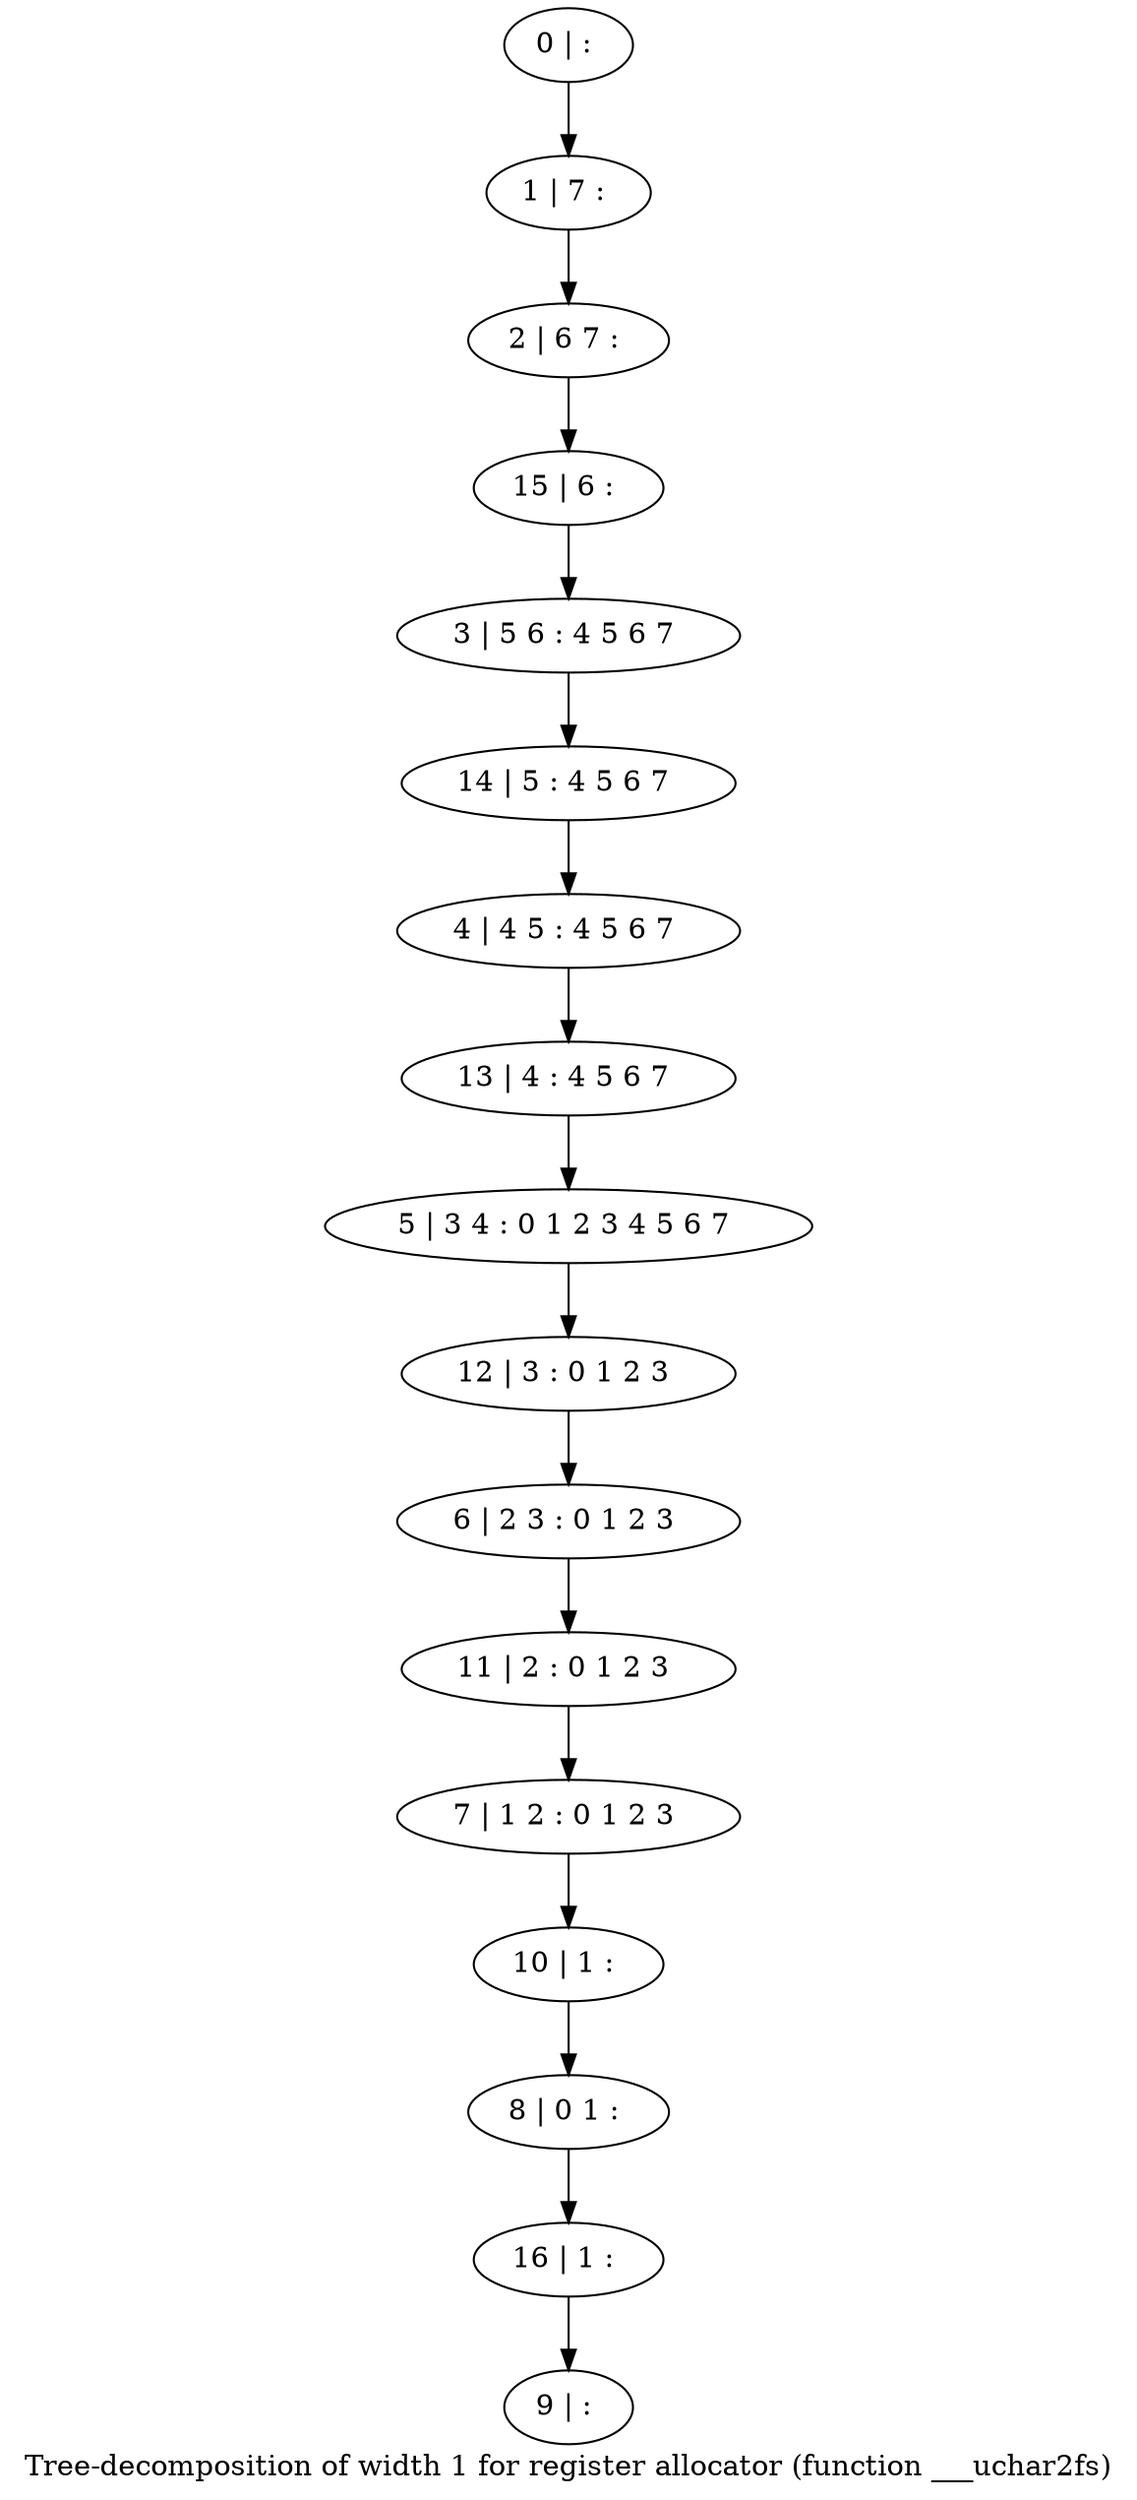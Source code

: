 digraph G {
graph [label="Tree-decomposition of width 1 for register allocator (function ___uchar2fs)"]
0[label="0 | : "];
1[label="1 | 7 : "];
2[label="2 | 6 7 : "];
3[label="3 | 5 6 : 4 5 6 7 "];
4[label="4 | 4 5 : 4 5 6 7 "];
5[label="5 | 3 4 : 0 1 2 3 4 5 6 7 "];
6[label="6 | 2 3 : 0 1 2 3 "];
7[label="7 | 1 2 : 0 1 2 3 "];
8[label="8 | 0 1 : "];
9[label="9 | : "];
10[label="10 | 1 : "];
11[label="11 | 2 : 0 1 2 3 "];
12[label="12 | 3 : 0 1 2 3 "];
13[label="13 | 4 : 4 5 6 7 "];
14[label="14 | 5 : 4 5 6 7 "];
15[label="15 | 6 : "];
16[label="16 | 1 : "];
0->1 ;
1->2 ;
10->8 ;
7->10 ;
11->7 ;
6->11 ;
12->6 ;
5->12 ;
13->5 ;
4->13 ;
14->4 ;
3->14 ;
15->3 ;
2->15 ;
16->9 ;
8->16 ;
}
